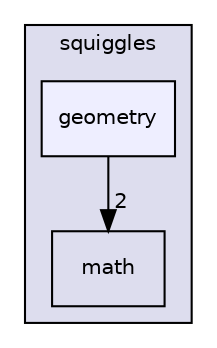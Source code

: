 digraph "include/okapi/squiggles/geometry" {
  compound=true
  node [ fontsize="10", fontname="Helvetica"];
  edge [ labelfontsize="10", labelfontname="Helvetica"];
  subgraph clusterdir_71382998eff029e2a595ad1d87905b78 {
    graph [ bgcolor="#ddddee", pencolor="black", label="squiggles" fontname="Helvetica", fontsize="10", URL="dir_71382998eff029e2a595ad1d87905b78.html"]
  dir_618b705904d87e5959b5d3eadae1c1d4 [shape=box label="math" URL="dir_618b705904d87e5959b5d3eadae1c1d4.html"];
  dir_b459e4bcae4d8b7c561cdeb1a2972802 [shape=box, label="geometry", style="filled", fillcolor="#eeeeff", pencolor="black", URL="dir_b459e4bcae4d8b7c561cdeb1a2972802.html"];
  }
  dir_b459e4bcae4d8b7c561cdeb1a2972802->dir_618b705904d87e5959b5d3eadae1c1d4 [headlabel="2", labeldistance=1.5 headhref="dir_000041_000043.html"];
}
